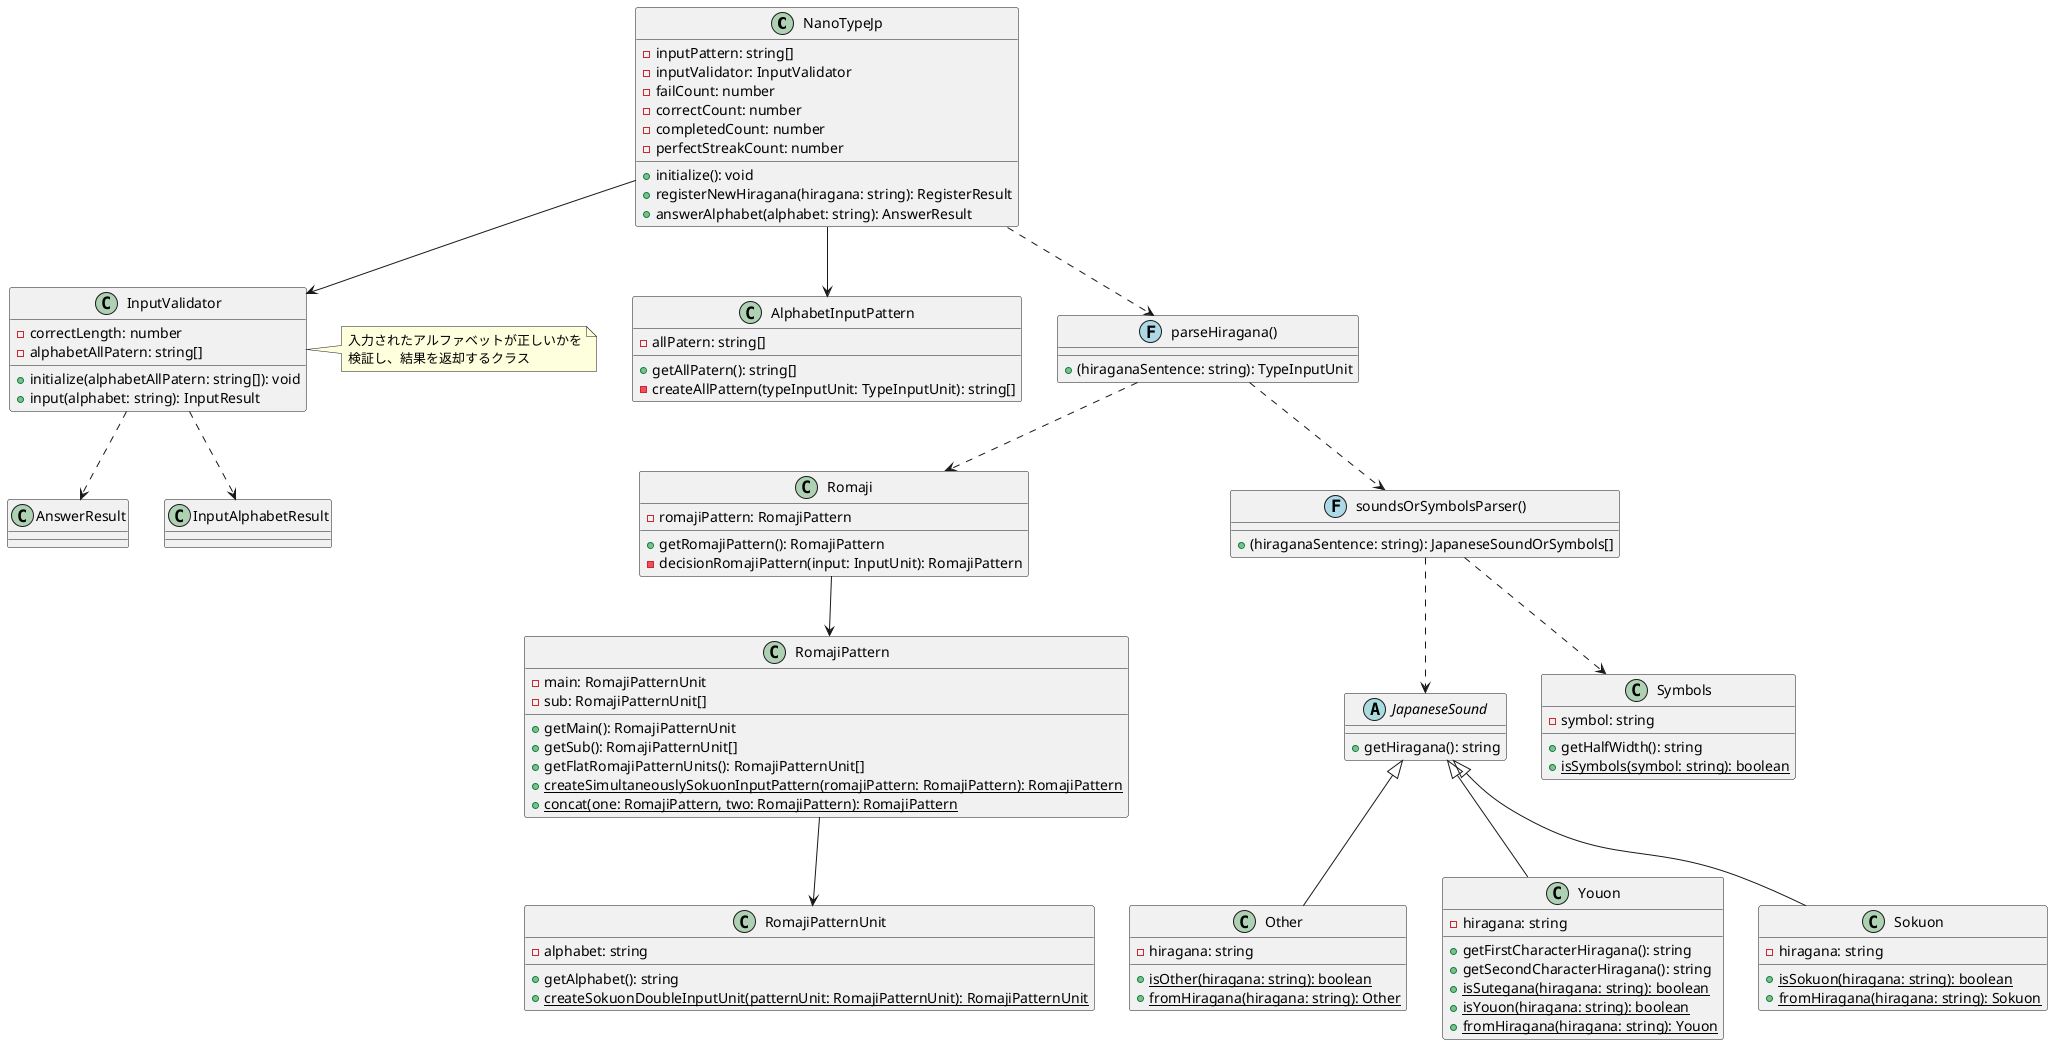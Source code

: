 @startuml
' メインクラス
class NanoTypeJp {
  - inputPattern: string[]
  - inputValidator: InputValidator
  - failCount: number
  - correctCount: number
  - completedCount: number
  - perfectStreakCount: number
  + initialize(): void
  + registerNewHiragana(hiragana: string): RegisterResult
  + answerAlphabet(alphabet: string): AnswerResult
}

' 入力検証クラス
class InputValidator {
  - correctLength: number
  - alphabetAllPatern: string[]
  + initialize(alphabetAllPatern: string[]): void
  + input(alphabet: string): InputResult
}

' 入力パターン生成クラス
class AlphabetInputPattern {
  - allPatern: string[]
  + getAllPatern(): string[]
  - createAllPattern(typeInputUnit: TypeInputUnit): string[]
}

' 日本語音声の基底クラス
abstract class JapaneseSound {
  + getHiragana(): string
}

' その他の音声クラス
class Other {
  - hiragana: string
  + {static} isOther(hiragana: string): boolean
  + {static} fromHiragana(hiragana: string): Other
}

' 拗音クラス
class Youon {
  - hiragana: string
  + getFirstCharacterHiragana(): string
  + getSecondCharacterHiragana(): string
  + {static} isSutegana(hiragana: string): boolean
  + {static} isYouon(hiragana: string): boolean
  + {static} fromHiragana(hiragana: string): Youon
}

' 促音クラス
class Sokuon {
  - hiragana: string
  + {static} isSokuon(hiragana: string): boolean
  + {static} fromHiragana(hiragana: string): Sokuon
}

' 記号クラス
class Symbols {
  - symbol: string
  + getHalfWidth(): string
  + {static} isSymbols(symbol: string): boolean
}

' ローマ字変換クラス
class Romaji {
  - romajiPattern: RomajiPattern
  + getRomajiPattern(): RomajiPattern
  - decisionRomajiPattern(input: InputUnit): RomajiPattern
}

' ローマ字パターンクラス
class RomajiPattern {
  - main: RomajiPatternUnit
  - sub: RomajiPatternUnit[]
  + getMain(): RomajiPatternUnit
  + getSub(): RomajiPatternUnit[]
  + getFlatRomajiPatternUnits(): RomajiPatternUnit[]
  + {static} createSimultaneouslySokuonInputPattern(romajiPattern: RomajiPattern): RomajiPattern
  + {static} concat(one: RomajiPattern, two: RomajiPattern): RomajiPattern
}

' ローマ字パターンユニットクラス
class RomajiPatternUnit {
  - alphabet: string
  + getAlphabet(): string
  + {static} createSokuonDoubleInputUnit(patternUnit: RomajiPatternUnit): RomajiPatternUnit
}

' パーサー関数
class "parseHiragana()" << (F,lightblue) >> {
  + (hiraganaSentence: string): TypeInputUnit
}

class "soundsOrSymbolsParser()" << (F,lightblue) >> {
  + (hiraganaSentence: string): JapaneseSoundOrSymbols[]
}

' 関連性の定義
NanoTypeJp --> InputValidator
NanoTypeJp --> AlphabetInputPattern
NanoTypeJp ..> "parseHiragana()"
"parseHiragana()" ..> "soundsOrSymbolsParser()"
"parseHiragana()" ..> Romaji
Romaji --> RomajiPattern
RomajiPattern --> RomajiPatternUnit
JapaneseSound <|-- Other
JapaneseSound <|-- Youon
JapaneseSound <|-- Sokuon
"soundsOrSymbolsParser()" ..> JapaneseSound
"soundsOrSymbolsParser()" ..> Symbols

' InputValidatorの関連
InputValidator ..> "AnswerResult"
InputValidator ..> "InputAlphabetResult"

note right of InputValidator
  入力されたアルファベットが正しいかを
  検証し、結果を返却するクラス
end note
@enduml
